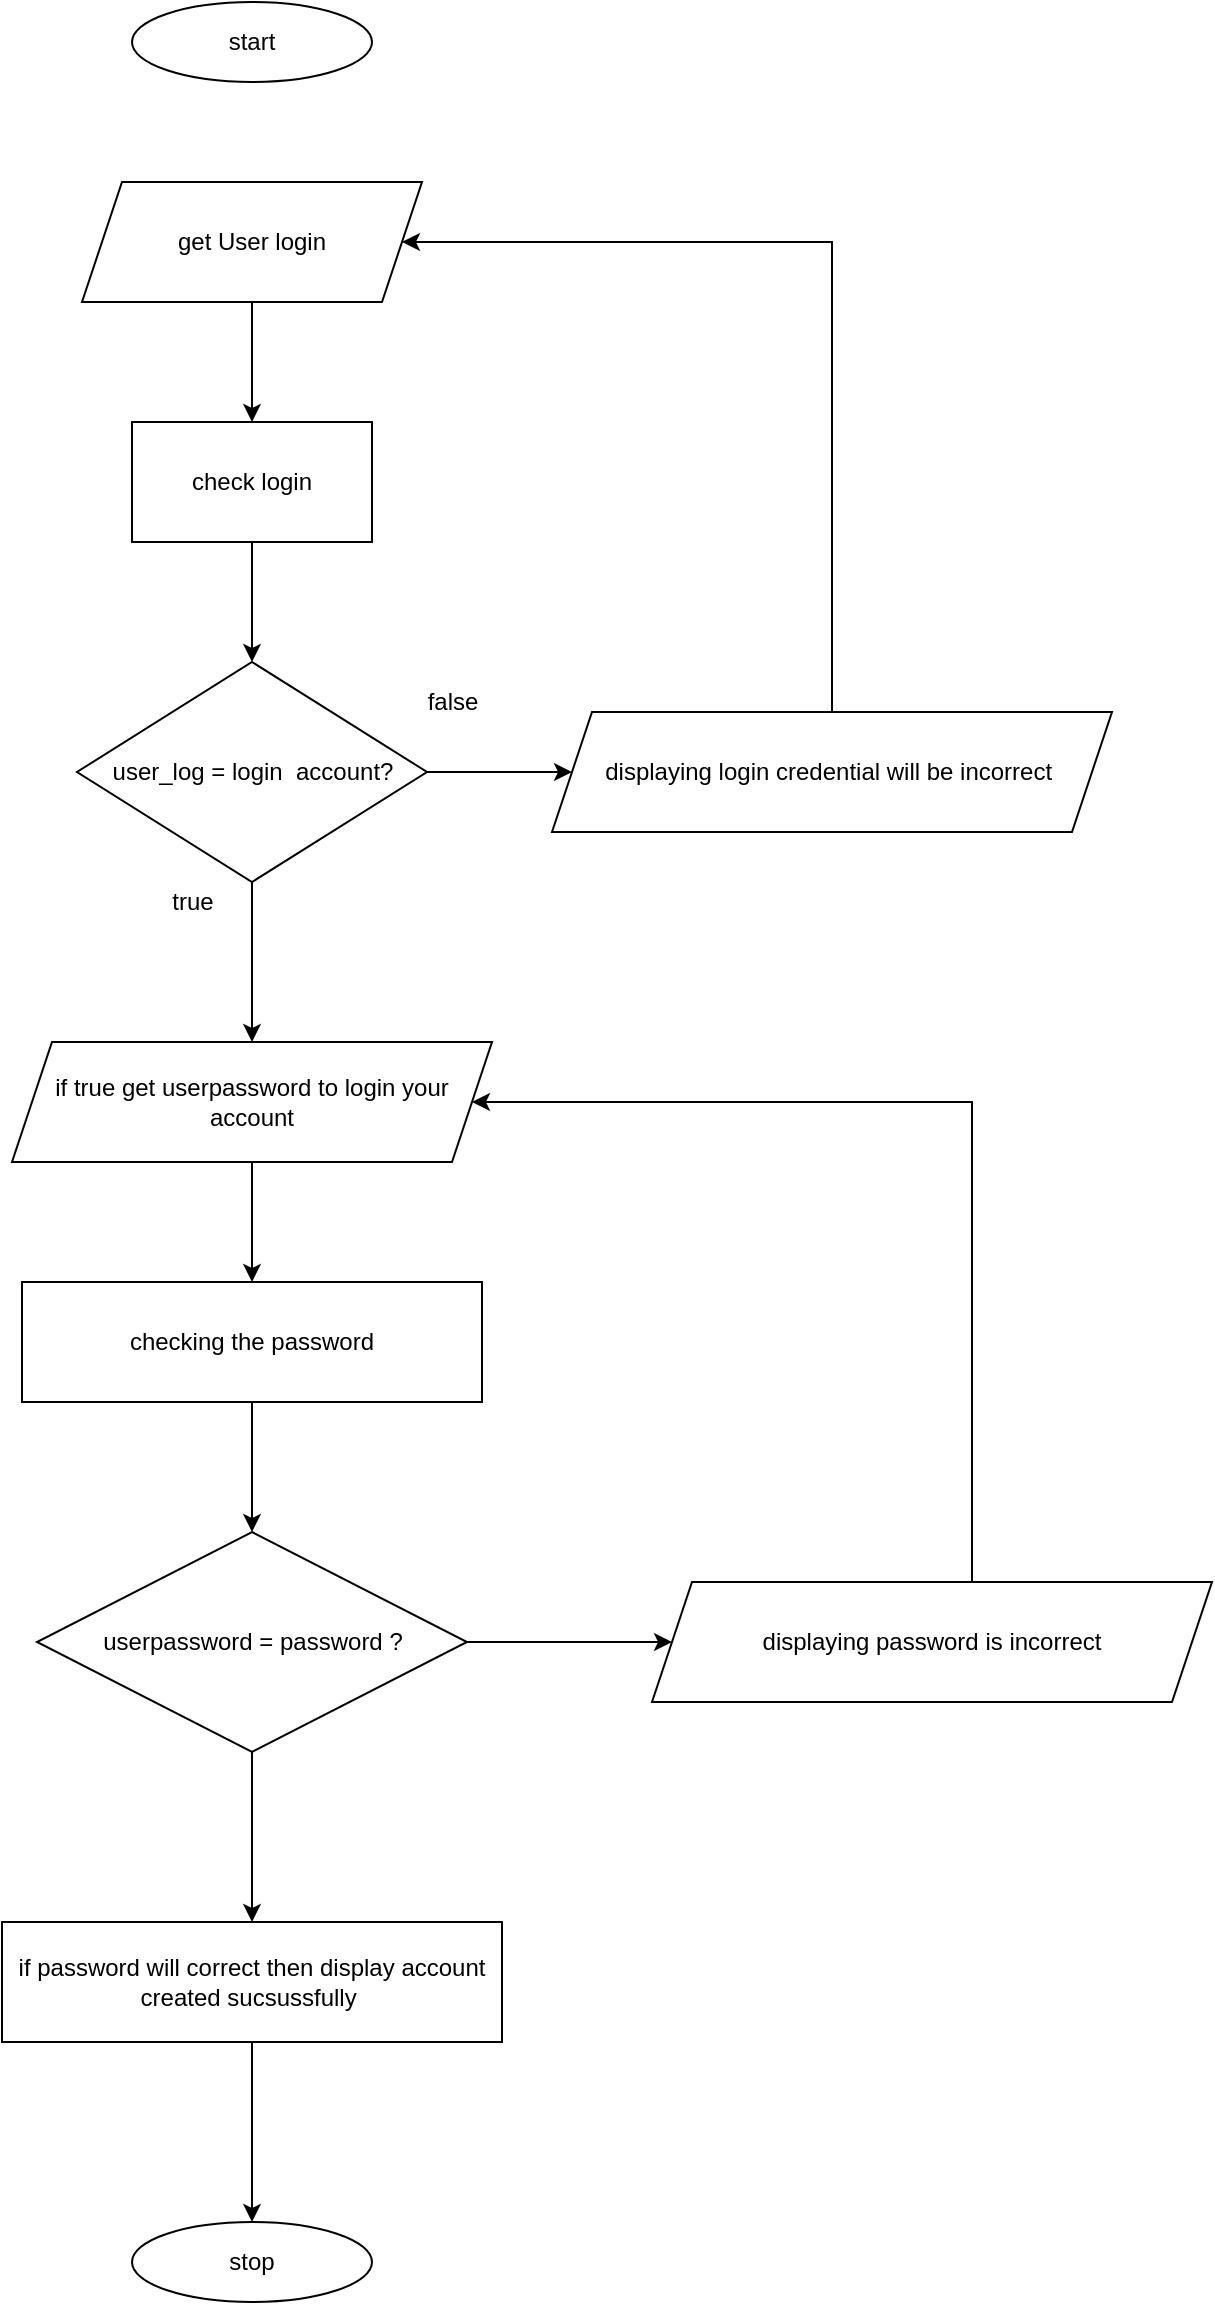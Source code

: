 <mxfile version="16.1.2" type="device"><diagram id="KX8A082v2NU0Hjk3_b1J" name="Page-1"><mxGraphModel dx="1360" dy="641" grid="1" gridSize="10" guides="1" tooltips="1" connect="1" arrows="1" fold="1" page="1" pageScale="1" pageWidth="850" pageHeight="1100" math="0" shadow="0"><root><mxCell id="0"/><mxCell id="1" parent="0"/><mxCell id="u7nFbpegIHb3A04Wez18-1" value="start" style="ellipse;whiteSpace=wrap;html=1;" vertex="1" parent="1"><mxGeometry x="-40" y="40" width="120" height="40" as="geometry"/></mxCell><mxCell id="u7nFbpegIHb3A04Wez18-6" style="edgeStyle=orthogonalEdgeStyle;rounded=0;orthogonalLoop=1;jettySize=auto;html=1;entryX=0;entryY=0.5;entryDx=0;entryDy=0;" edge="1" parent="1" source="u7nFbpegIHb3A04Wez18-2" target="u7nFbpegIHb3A04Wez18-5"><mxGeometry relative="1" as="geometry"/></mxCell><mxCell id="u7nFbpegIHb3A04Wez18-13" style="edgeStyle=orthogonalEdgeStyle;rounded=0;orthogonalLoop=1;jettySize=auto;html=1;exitX=0.5;exitY=1;exitDx=0;exitDy=0;" edge="1" parent="1" source="u7nFbpegIHb3A04Wez18-2" target="u7nFbpegIHb3A04Wez18-12"><mxGeometry relative="1" as="geometry"/></mxCell><mxCell id="u7nFbpegIHb3A04Wez18-2" value="user_log = login&amp;nbsp; account?" style="rhombus;whiteSpace=wrap;html=1;" vertex="1" parent="1"><mxGeometry x="-67.5" y="370" width="175" height="110" as="geometry"/></mxCell><mxCell id="u7nFbpegIHb3A04Wez18-8" style="edgeStyle=orthogonalEdgeStyle;rounded=0;orthogonalLoop=1;jettySize=auto;html=1;exitX=0.5;exitY=1;exitDx=0;exitDy=0;entryX=0.5;entryY=0;entryDx=0;entryDy=0;" edge="1" parent="1" source="u7nFbpegIHb3A04Wez18-3" target="u7nFbpegIHb3A04Wez18-4"><mxGeometry relative="1" as="geometry"/></mxCell><mxCell id="u7nFbpegIHb3A04Wez18-3" value="get User login" style="shape=parallelogram;perimeter=parallelogramPerimeter;whiteSpace=wrap;html=1;fixedSize=1;" vertex="1" parent="1"><mxGeometry x="-65" y="130" width="170" height="60" as="geometry"/></mxCell><mxCell id="u7nFbpegIHb3A04Wez18-9" style="edgeStyle=orthogonalEdgeStyle;rounded=0;orthogonalLoop=1;jettySize=auto;html=1;exitX=0.5;exitY=1;exitDx=0;exitDy=0;entryX=0.5;entryY=0;entryDx=0;entryDy=0;" edge="1" parent="1" source="u7nFbpegIHb3A04Wez18-4" target="u7nFbpegIHb3A04Wez18-2"><mxGeometry relative="1" as="geometry"/></mxCell><mxCell id="u7nFbpegIHb3A04Wez18-4" value="check login" style="rounded=0;whiteSpace=wrap;html=1;" vertex="1" parent="1"><mxGeometry x="-40" y="250" width="120" height="60" as="geometry"/></mxCell><mxCell id="u7nFbpegIHb3A04Wez18-7" style="edgeStyle=orthogonalEdgeStyle;rounded=0;orthogonalLoop=1;jettySize=auto;html=1;exitX=0.5;exitY=0;exitDx=0;exitDy=0;entryX=1;entryY=0.5;entryDx=0;entryDy=0;" edge="1" parent="1" source="u7nFbpegIHb3A04Wez18-5" target="u7nFbpegIHb3A04Wez18-3"><mxGeometry relative="1" as="geometry"><Array as="points"><mxPoint x="310" y="160"/></Array></mxGeometry></mxCell><mxCell id="u7nFbpegIHb3A04Wez18-5" value="displaying login credential will be incorrect&amp;nbsp;" style="shape=parallelogram;perimeter=parallelogramPerimeter;whiteSpace=wrap;html=1;fixedSize=1;" vertex="1" parent="1"><mxGeometry x="170" y="395" width="280" height="60" as="geometry"/></mxCell><mxCell id="u7nFbpegIHb3A04Wez18-11" value="false" style="text;html=1;align=center;verticalAlign=middle;resizable=0;points=[];autosize=1;strokeColor=none;fillColor=none;" vertex="1" parent="1"><mxGeometry x="100" y="380" width="40" height="20" as="geometry"/></mxCell><mxCell id="u7nFbpegIHb3A04Wez18-16" style="edgeStyle=orthogonalEdgeStyle;rounded=0;orthogonalLoop=1;jettySize=auto;html=1;entryX=0.5;entryY=0;entryDx=0;entryDy=0;" edge="1" parent="1" source="u7nFbpegIHb3A04Wez18-12" target="u7nFbpegIHb3A04Wez18-15"><mxGeometry relative="1" as="geometry"/></mxCell><mxCell id="u7nFbpegIHb3A04Wez18-12" value="if true get userpassword to login your account" style="shape=parallelogram;perimeter=parallelogramPerimeter;whiteSpace=wrap;html=1;fixedSize=1;" vertex="1" parent="1"><mxGeometry x="-100" y="560" width="240" height="60" as="geometry"/></mxCell><mxCell id="u7nFbpegIHb3A04Wez18-14" value="true" style="text;html=1;align=center;verticalAlign=middle;resizable=0;points=[];autosize=1;strokeColor=none;fillColor=none;" vertex="1" parent="1"><mxGeometry x="-30" y="480" width="40" height="20" as="geometry"/></mxCell><mxCell id="u7nFbpegIHb3A04Wez18-21" style="edgeStyle=orthogonalEdgeStyle;rounded=0;orthogonalLoop=1;jettySize=auto;html=1;exitX=0.5;exitY=1;exitDx=0;exitDy=0;entryX=0.5;entryY=0;entryDx=0;entryDy=0;" edge="1" parent="1" source="u7nFbpegIHb3A04Wez18-15" target="u7nFbpegIHb3A04Wez18-17"><mxGeometry relative="1" as="geometry"/></mxCell><mxCell id="u7nFbpegIHb3A04Wez18-15" value="checking the password" style="rounded=0;whiteSpace=wrap;html=1;" vertex="1" parent="1"><mxGeometry x="-95" y="680" width="230" height="60" as="geometry"/></mxCell><mxCell id="u7nFbpegIHb3A04Wez18-20" style="edgeStyle=orthogonalEdgeStyle;rounded=0;orthogonalLoop=1;jettySize=auto;html=1;exitX=1;exitY=0.5;exitDx=0;exitDy=0;entryX=0;entryY=0.5;entryDx=0;entryDy=0;" edge="1" parent="1" source="u7nFbpegIHb3A04Wez18-17" target="u7nFbpegIHb3A04Wez18-18"><mxGeometry relative="1" as="geometry"/></mxCell><mxCell id="u7nFbpegIHb3A04Wez18-23" style="edgeStyle=orthogonalEdgeStyle;rounded=0;orthogonalLoop=1;jettySize=auto;html=1;exitX=0.5;exitY=1;exitDx=0;exitDy=0;entryX=0.5;entryY=0;entryDx=0;entryDy=0;" edge="1" parent="1" source="u7nFbpegIHb3A04Wez18-17" target="u7nFbpegIHb3A04Wez18-22"><mxGeometry relative="1" as="geometry"/></mxCell><mxCell id="u7nFbpegIHb3A04Wez18-17" value="userpassword = password ?" style="rhombus;whiteSpace=wrap;html=1;" vertex="1" parent="1"><mxGeometry x="-87.5" y="805" width="215" height="110" as="geometry"/></mxCell><mxCell id="u7nFbpegIHb3A04Wez18-19" style="edgeStyle=orthogonalEdgeStyle;rounded=0;orthogonalLoop=1;jettySize=auto;html=1;entryX=1;entryY=0.5;entryDx=0;entryDy=0;" edge="1" parent="1" source="u7nFbpegIHb3A04Wez18-18" target="u7nFbpegIHb3A04Wez18-12"><mxGeometry relative="1" as="geometry"><Array as="points"><mxPoint x="380" y="590"/></Array></mxGeometry></mxCell><mxCell id="u7nFbpegIHb3A04Wez18-18" value="displaying password is incorrect" style="shape=parallelogram;perimeter=parallelogramPerimeter;whiteSpace=wrap;html=1;fixedSize=1;" vertex="1" parent="1"><mxGeometry x="220" y="830" width="280" height="60" as="geometry"/></mxCell><mxCell id="u7nFbpegIHb3A04Wez18-25" style="edgeStyle=orthogonalEdgeStyle;rounded=0;orthogonalLoop=1;jettySize=auto;html=1;entryX=0.5;entryY=0;entryDx=0;entryDy=0;" edge="1" parent="1" source="u7nFbpegIHb3A04Wez18-22" target="u7nFbpegIHb3A04Wez18-24"><mxGeometry relative="1" as="geometry"/></mxCell><mxCell id="u7nFbpegIHb3A04Wez18-22" value="if password will correct then display account created sucsussfully&amp;nbsp;" style="rounded=0;whiteSpace=wrap;html=1;" vertex="1" parent="1"><mxGeometry x="-105" y="1000" width="250" height="60" as="geometry"/></mxCell><mxCell id="u7nFbpegIHb3A04Wez18-24" value="stop" style="ellipse;whiteSpace=wrap;html=1;" vertex="1" parent="1"><mxGeometry x="-40" y="1150" width="120" height="40" as="geometry"/></mxCell></root></mxGraphModel></diagram></mxfile>
